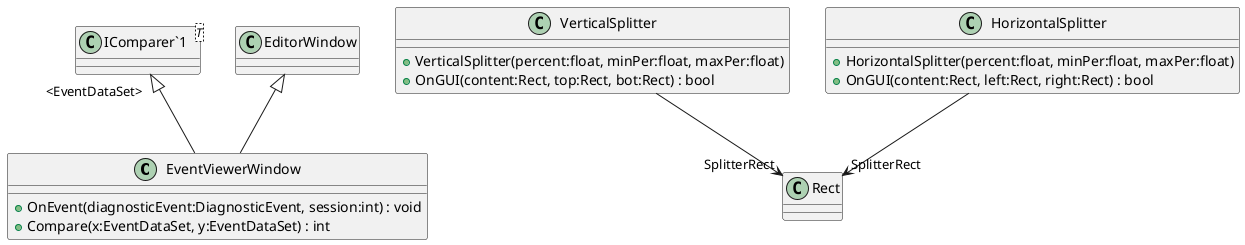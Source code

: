 @startuml
class EventViewerWindow {
    + OnEvent(diagnosticEvent:DiagnosticEvent, session:int) : void
    + Compare(x:EventDataSet, y:EventDataSet) : int
}
class VerticalSplitter {
    + VerticalSplitter(percent:float, minPer:float, maxPer:float)
    + OnGUI(content:Rect, top:Rect, bot:Rect) : bool
}
class HorizontalSplitter {
    + HorizontalSplitter(percent:float, minPer:float, maxPer:float)
    + OnGUI(content:Rect, left:Rect, right:Rect) : bool
}
class "IComparer`1"<T> {
}
EditorWindow <|-- EventViewerWindow
"IComparer`1" "<EventDataSet>" <|-- EventViewerWindow
VerticalSplitter --> "SplitterRect" Rect
HorizontalSplitter --> "SplitterRect" Rect
@enduml
